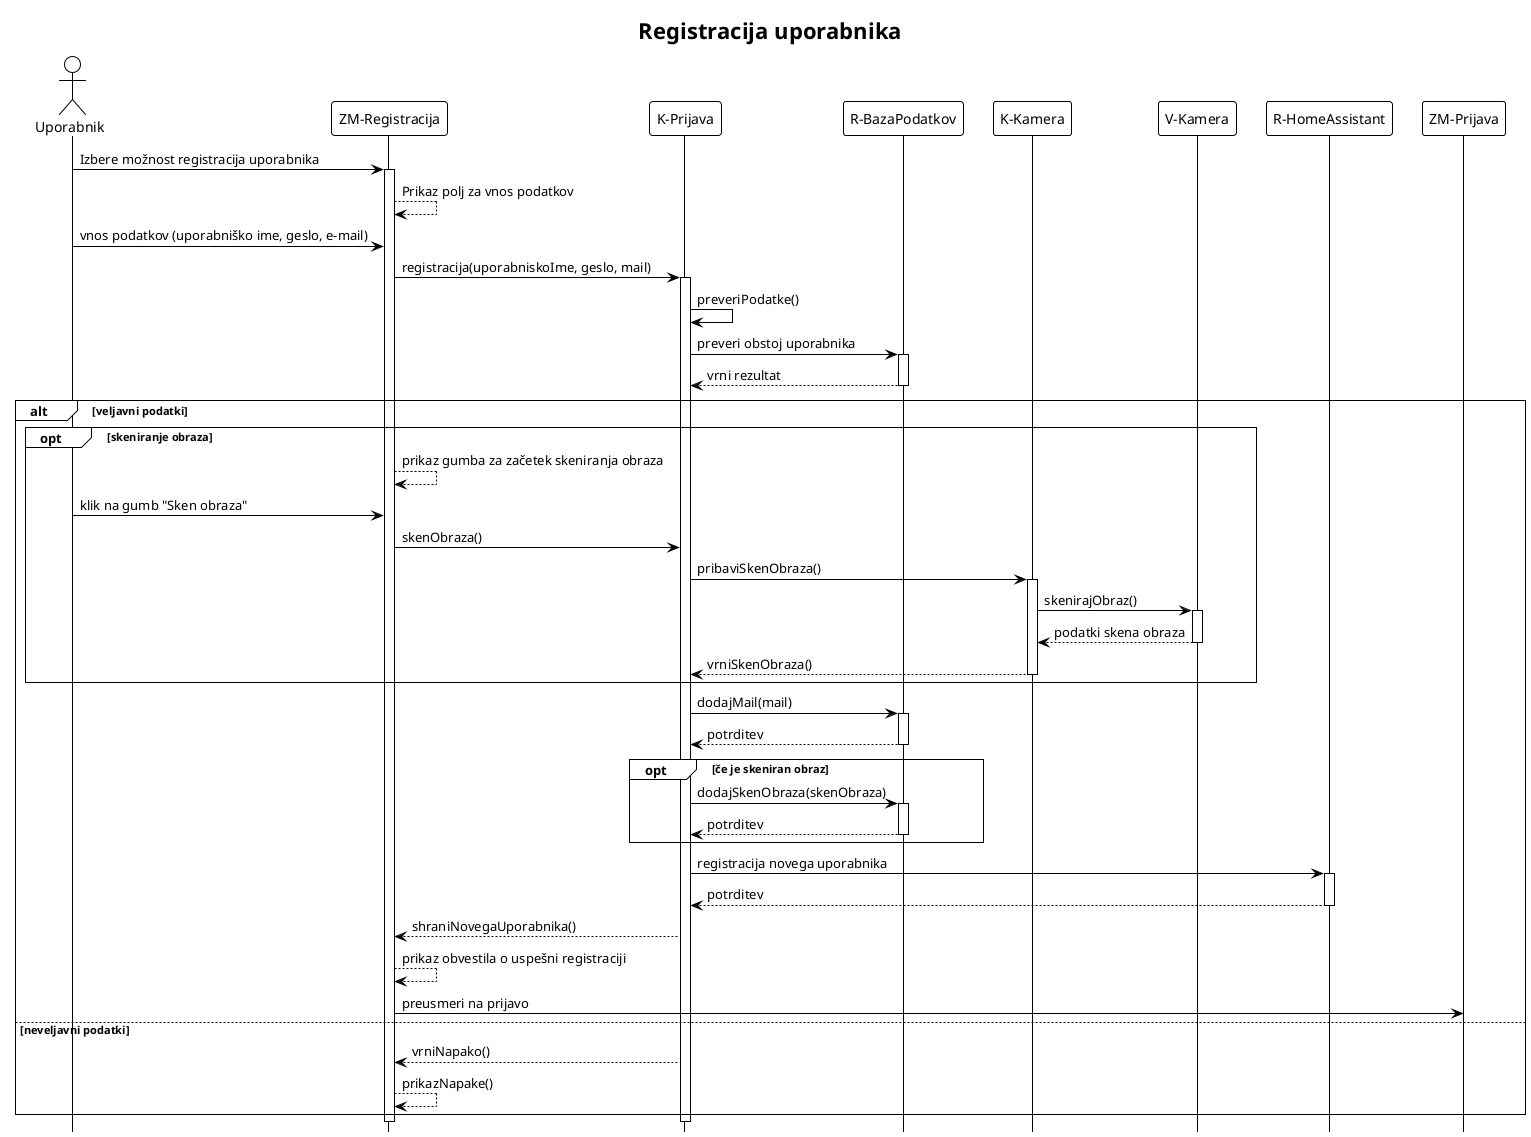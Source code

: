 @startuml DZ_RegistracijaUporabnika
!theme plain
hide footbox

title Registracija uporabnika

actor Uporabnik

Uporabnik -> "ZM-Registracija": Izbere možnost registracija uporabnika
activate "ZM-Registracija"
"ZM-Registracija" --> "ZM-Registracija": Prikaz polj za vnos podatkov


Uporabnik -> "ZM-Registracija": vnos podatkov (uporabniško ime, geslo, e-mail)

"ZM-Registracija" -> "K-Prijava": registracija(uporabniskoIme, geslo, mail)
activate "K-Prijava"

"K-Prijava" -> "K-Prijava": preveriPodatke()
"K-Prijava" -> "R-BazaPodatkov": preveri obstoj uporabnika
activate "R-BazaPodatkov"
"R-BazaPodatkov" --> "K-Prijava": vrni rezultat
deactivate "R-BazaPodatkov"

alt veljavni podatki
  opt skeniranje obraza
    "ZM-Registracija" --> "ZM-Registracija": prikaz gumba za začetek skeniranja obraza
    Uporabnik -> "ZM-Registracija": klik na gumb "Sken obraza"
    "ZM-Registracija" -> "K-Prijava": skenObraza()
    "K-Prijava" -> "K-Kamera": pribaviSkenObraza()
    activate "K-Kamera"
    
    "K-Kamera" -> "V-Kamera": skenirajObraz()
    activate "V-Kamera"
    "V-Kamera" --> "K-Kamera": podatki skena obraza
    deactivate "V-Kamera"
    
    "K-Kamera" --> "K-Prijava": vrniSkenObraza()
    deactivate "K-Kamera"
  end
  
  "K-Prijava" -> "R-BazaPodatkov": dodajMail(mail)
  activate "R-BazaPodatkov"
  "R-BazaPodatkov" --> "K-Prijava": potrditev
  deactivate "R-BazaPodatkov"
  
  opt če je skeniran obraz
    "K-Prijava" -> "R-BazaPodatkov": dodajSkenObraza(skenObraza)
    activate "R-BazaPodatkov"
    "R-BazaPodatkov" --> "K-Prijava": potrditev
    deactivate "R-BazaPodatkov"
  end
  
  "K-Prijava" -> "R-HomeAssistant": registracija novega uporabnika
  activate "R-HomeAssistant"
  "R-HomeAssistant" --> "K-Prijava": potrditev
  deactivate "R-HomeAssistant"
  
  "K-Prijava" --> "ZM-Registracija": shraniNovegaUporabnika()
  "ZM-Registracija" --> "ZM-Registracija": prikaz obvestila o uspešni registraciji
  "ZM-Registracija" -> "ZM-Prijava": preusmeri na prijavo
  
else neveljavni podatki
  "K-Prijava" --> "ZM-Registracija": vrniNapako()
  "ZM-Registracija" --> "ZM-Registracija": prikazNapake()
end

deactivate "K-Prijava"
deactivate "ZM-Registracija"

@enduml